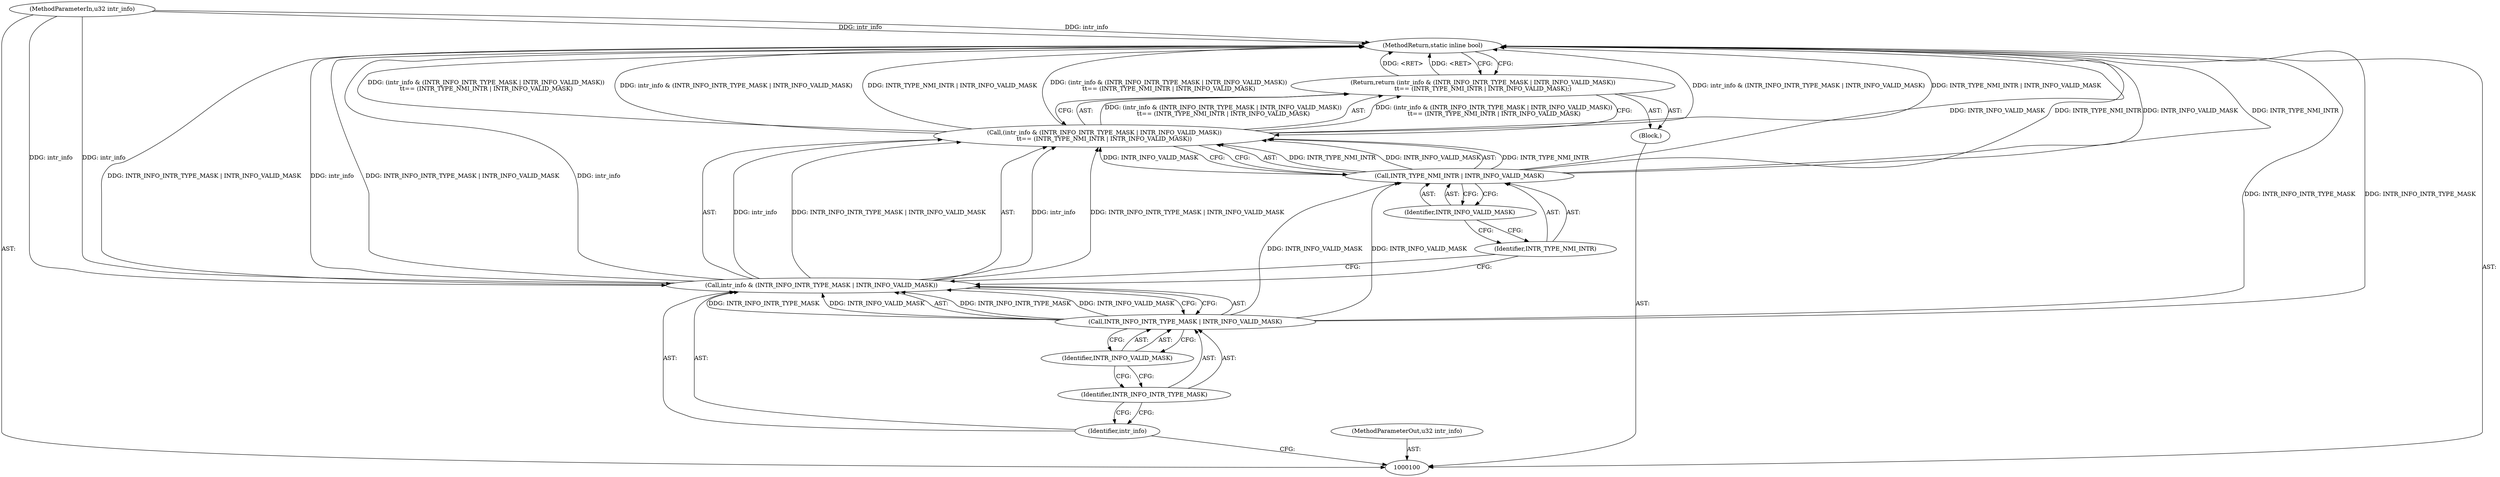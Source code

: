digraph "0_linux_ef85b67385436ddc1998f45f1d6a210f935b3388_0" {
"1000113" [label="(MethodReturn,static inline bool)"];
"1000101" [label="(MethodParameterIn,u32 intr_info)"];
"1000134" [label="(MethodParameterOut,u32 intr_info)"];
"1000102" [label="(Block,)"];
"1000105" [label="(Call,intr_info & (INTR_INFO_INTR_TYPE_MASK | INTR_INFO_VALID_MASK))"];
"1000106" [label="(Identifier,intr_info)"];
"1000103" [label="(Return,return (intr_info & (INTR_INFO_INTR_TYPE_MASK | INTR_INFO_VALID_MASK))\n\t\t== (INTR_TYPE_NMI_INTR | INTR_INFO_VALID_MASK);)"];
"1000107" [label="(Call,INTR_INFO_INTR_TYPE_MASK | INTR_INFO_VALID_MASK)"];
"1000108" [label="(Identifier,INTR_INFO_INTR_TYPE_MASK)"];
"1000109" [label="(Identifier,INTR_INFO_VALID_MASK)"];
"1000104" [label="(Call,(intr_info & (INTR_INFO_INTR_TYPE_MASK | INTR_INFO_VALID_MASK))\n\t\t== (INTR_TYPE_NMI_INTR | INTR_INFO_VALID_MASK))"];
"1000112" [label="(Identifier,INTR_INFO_VALID_MASK)"];
"1000110" [label="(Call,INTR_TYPE_NMI_INTR | INTR_INFO_VALID_MASK)"];
"1000111" [label="(Identifier,INTR_TYPE_NMI_INTR)"];
"1000113" -> "1000100"  [label="AST: "];
"1000113" -> "1000103"  [label="CFG: "];
"1000103" -> "1000113"  [label="DDG: <RET>"];
"1000107" -> "1000113"  [label="DDG: INTR_INFO_INTR_TYPE_MASK"];
"1000105" -> "1000113"  [label="DDG: INTR_INFO_INTR_TYPE_MASK | INTR_INFO_VALID_MASK"];
"1000105" -> "1000113"  [label="DDG: intr_info"];
"1000104" -> "1000113"  [label="DDG: (intr_info & (INTR_INFO_INTR_TYPE_MASK | INTR_INFO_VALID_MASK))\n\t\t== (INTR_TYPE_NMI_INTR | INTR_INFO_VALID_MASK)"];
"1000104" -> "1000113"  [label="DDG: intr_info & (INTR_INFO_INTR_TYPE_MASK | INTR_INFO_VALID_MASK)"];
"1000104" -> "1000113"  [label="DDG: INTR_TYPE_NMI_INTR | INTR_INFO_VALID_MASK"];
"1000110" -> "1000113"  [label="DDG: INTR_INFO_VALID_MASK"];
"1000110" -> "1000113"  [label="DDG: INTR_TYPE_NMI_INTR"];
"1000101" -> "1000113"  [label="DDG: intr_info"];
"1000101" -> "1000100"  [label="AST: "];
"1000101" -> "1000113"  [label="DDG: intr_info"];
"1000101" -> "1000105"  [label="DDG: intr_info"];
"1000134" -> "1000100"  [label="AST: "];
"1000102" -> "1000100"  [label="AST: "];
"1000103" -> "1000102"  [label="AST: "];
"1000105" -> "1000104"  [label="AST: "];
"1000105" -> "1000107"  [label="CFG: "];
"1000106" -> "1000105"  [label="AST: "];
"1000107" -> "1000105"  [label="AST: "];
"1000111" -> "1000105"  [label="CFG: "];
"1000105" -> "1000113"  [label="DDG: INTR_INFO_INTR_TYPE_MASK | INTR_INFO_VALID_MASK"];
"1000105" -> "1000113"  [label="DDG: intr_info"];
"1000105" -> "1000104"  [label="DDG: intr_info"];
"1000105" -> "1000104"  [label="DDG: INTR_INFO_INTR_TYPE_MASK | INTR_INFO_VALID_MASK"];
"1000101" -> "1000105"  [label="DDG: intr_info"];
"1000107" -> "1000105"  [label="DDG: INTR_INFO_INTR_TYPE_MASK"];
"1000107" -> "1000105"  [label="DDG: INTR_INFO_VALID_MASK"];
"1000106" -> "1000105"  [label="AST: "];
"1000106" -> "1000100"  [label="CFG: "];
"1000108" -> "1000106"  [label="CFG: "];
"1000103" -> "1000102"  [label="AST: "];
"1000103" -> "1000104"  [label="CFG: "];
"1000104" -> "1000103"  [label="AST: "];
"1000113" -> "1000103"  [label="CFG: "];
"1000103" -> "1000113"  [label="DDG: <RET>"];
"1000104" -> "1000103"  [label="DDG: (intr_info & (INTR_INFO_INTR_TYPE_MASK | INTR_INFO_VALID_MASK))\n\t\t== (INTR_TYPE_NMI_INTR | INTR_INFO_VALID_MASK)"];
"1000107" -> "1000105"  [label="AST: "];
"1000107" -> "1000109"  [label="CFG: "];
"1000108" -> "1000107"  [label="AST: "];
"1000109" -> "1000107"  [label="AST: "];
"1000105" -> "1000107"  [label="CFG: "];
"1000107" -> "1000113"  [label="DDG: INTR_INFO_INTR_TYPE_MASK"];
"1000107" -> "1000105"  [label="DDG: INTR_INFO_INTR_TYPE_MASK"];
"1000107" -> "1000105"  [label="DDG: INTR_INFO_VALID_MASK"];
"1000107" -> "1000110"  [label="DDG: INTR_INFO_VALID_MASK"];
"1000108" -> "1000107"  [label="AST: "];
"1000108" -> "1000106"  [label="CFG: "];
"1000109" -> "1000108"  [label="CFG: "];
"1000109" -> "1000107"  [label="AST: "];
"1000109" -> "1000108"  [label="CFG: "];
"1000107" -> "1000109"  [label="CFG: "];
"1000104" -> "1000103"  [label="AST: "];
"1000104" -> "1000110"  [label="CFG: "];
"1000105" -> "1000104"  [label="AST: "];
"1000110" -> "1000104"  [label="AST: "];
"1000103" -> "1000104"  [label="CFG: "];
"1000104" -> "1000113"  [label="DDG: (intr_info & (INTR_INFO_INTR_TYPE_MASK | INTR_INFO_VALID_MASK))\n\t\t== (INTR_TYPE_NMI_INTR | INTR_INFO_VALID_MASK)"];
"1000104" -> "1000113"  [label="DDG: intr_info & (INTR_INFO_INTR_TYPE_MASK | INTR_INFO_VALID_MASK)"];
"1000104" -> "1000113"  [label="DDG: INTR_TYPE_NMI_INTR | INTR_INFO_VALID_MASK"];
"1000104" -> "1000103"  [label="DDG: (intr_info & (INTR_INFO_INTR_TYPE_MASK | INTR_INFO_VALID_MASK))\n\t\t== (INTR_TYPE_NMI_INTR | INTR_INFO_VALID_MASK)"];
"1000105" -> "1000104"  [label="DDG: intr_info"];
"1000105" -> "1000104"  [label="DDG: INTR_INFO_INTR_TYPE_MASK | INTR_INFO_VALID_MASK"];
"1000110" -> "1000104"  [label="DDG: INTR_TYPE_NMI_INTR"];
"1000110" -> "1000104"  [label="DDG: INTR_INFO_VALID_MASK"];
"1000112" -> "1000110"  [label="AST: "];
"1000112" -> "1000111"  [label="CFG: "];
"1000110" -> "1000112"  [label="CFG: "];
"1000110" -> "1000104"  [label="AST: "];
"1000110" -> "1000112"  [label="CFG: "];
"1000111" -> "1000110"  [label="AST: "];
"1000112" -> "1000110"  [label="AST: "];
"1000104" -> "1000110"  [label="CFG: "];
"1000110" -> "1000113"  [label="DDG: INTR_INFO_VALID_MASK"];
"1000110" -> "1000113"  [label="DDG: INTR_TYPE_NMI_INTR"];
"1000110" -> "1000104"  [label="DDG: INTR_TYPE_NMI_INTR"];
"1000110" -> "1000104"  [label="DDG: INTR_INFO_VALID_MASK"];
"1000107" -> "1000110"  [label="DDG: INTR_INFO_VALID_MASK"];
"1000111" -> "1000110"  [label="AST: "];
"1000111" -> "1000105"  [label="CFG: "];
"1000112" -> "1000111"  [label="CFG: "];
}
